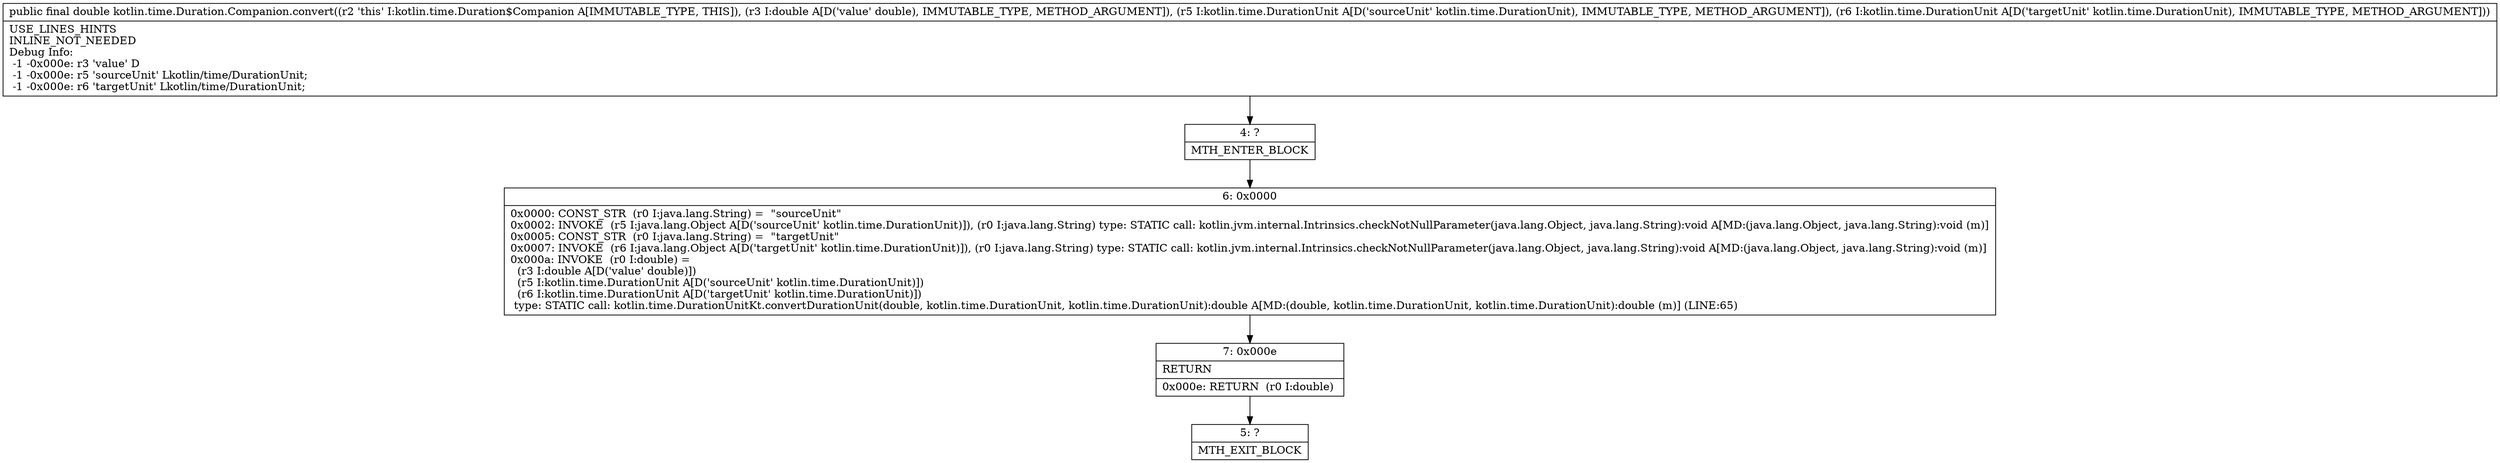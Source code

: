 digraph "CFG forkotlin.time.Duration.Companion.convert(DLkotlin\/time\/DurationUnit;Lkotlin\/time\/DurationUnit;)D" {
Node_4 [shape=record,label="{4\:\ ?|MTH_ENTER_BLOCK\l}"];
Node_6 [shape=record,label="{6\:\ 0x0000|0x0000: CONST_STR  (r0 I:java.lang.String) =  \"sourceUnit\" \l0x0002: INVOKE  (r5 I:java.lang.Object A[D('sourceUnit' kotlin.time.DurationUnit)]), (r0 I:java.lang.String) type: STATIC call: kotlin.jvm.internal.Intrinsics.checkNotNullParameter(java.lang.Object, java.lang.String):void A[MD:(java.lang.Object, java.lang.String):void (m)]\l0x0005: CONST_STR  (r0 I:java.lang.String) =  \"targetUnit\" \l0x0007: INVOKE  (r6 I:java.lang.Object A[D('targetUnit' kotlin.time.DurationUnit)]), (r0 I:java.lang.String) type: STATIC call: kotlin.jvm.internal.Intrinsics.checkNotNullParameter(java.lang.Object, java.lang.String):void A[MD:(java.lang.Object, java.lang.String):void (m)]\l0x000a: INVOKE  (r0 I:double) = \l  (r3 I:double A[D('value' double)])\l  (r5 I:kotlin.time.DurationUnit A[D('sourceUnit' kotlin.time.DurationUnit)])\l  (r6 I:kotlin.time.DurationUnit A[D('targetUnit' kotlin.time.DurationUnit)])\l type: STATIC call: kotlin.time.DurationUnitKt.convertDurationUnit(double, kotlin.time.DurationUnit, kotlin.time.DurationUnit):double A[MD:(double, kotlin.time.DurationUnit, kotlin.time.DurationUnit):double (m)] (LINE:65)\l}"];
Node_7 [shape=record,label="{7\:\ 0x000e|RETURN\l|0x000e: RETURN  (r0 I:double) \l}"];
Node_5 [shape=record,label="{5\:\ ?|MTH_EXIT_BLOCK\l}"];
MethodNode[shape=record,label="{public final double kotlin.time.Duration.Companion.convert((r2 'this' I:kotlin.time.Duration$Companion A[IMMUTABLE_TYPE, THIS]), (r3 I:double A[D('value' double), IMMUTABLE_TYPE, METHOD_ARGUMENT]), (r5 I:kotlin.time.DurationUnit A[D('sourceUnit' kotlin.time.DurationUnit), IMMUTABLE_TYPE, METHOD_ARGUMENT]), (r6 I:kotlin.time.DurationUnit A[D('targetUnit' kotlin.time.DurationUnit), IMMUTABLE_TYPE, METHOD_ARGUMENT]))  | USE_LINES_HINTS\lINLINE_NOT_NEEDED\lDebug Info:\l  \-1 \-0x000e: r3 'value' D\l  \-1 \-0x000e: r5 'sourceUnit' Lkotlin\/time\/DurationUnit;\l  \-1 \-0x000e: r6 'targetUnit' Lkotlin\/time\/DurationUnit;\l}"];
MethodNode -> Node_4;Node_4 -> Node_6;
Node_6 -> Node_7;
Node_7 -> Node_5;
}


